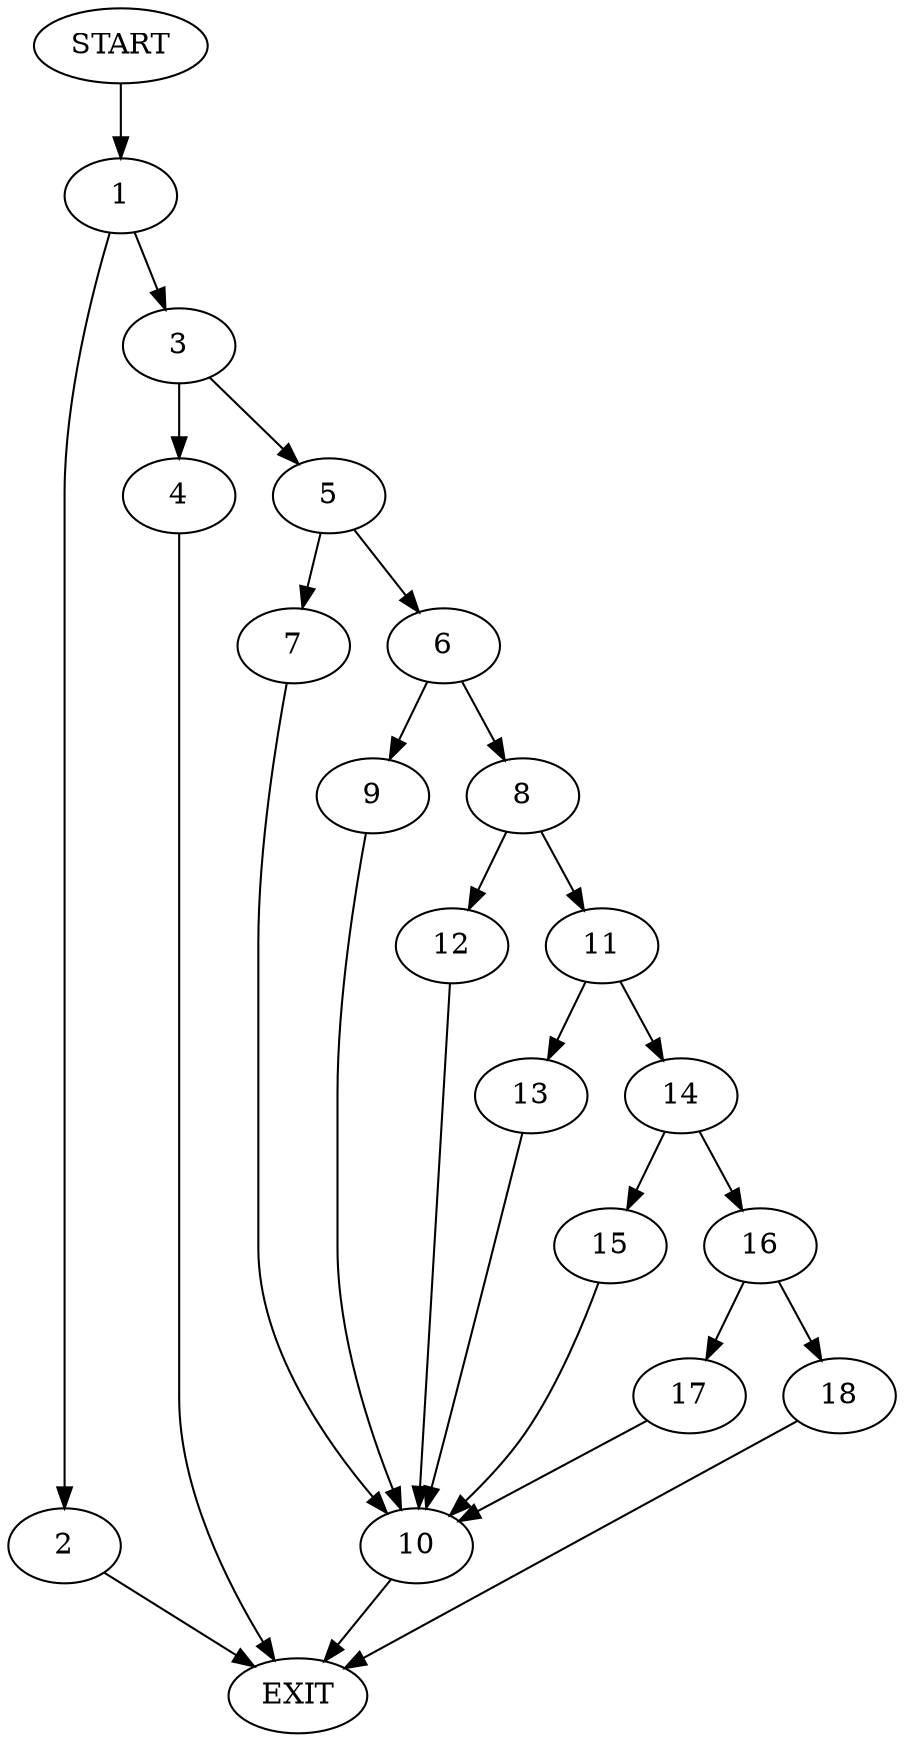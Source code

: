 digraph {
0 [label="START"]
19 [label="EXIT"]
0 -> 1
1 -> 2
1 -> 3
2 -> 19
3 -> 4
3 -> 5
4 -> 19
5 -> 6
5 -> 7
6 -> 8
6 -> 9
7 -> 10
10 -> 19
9 -> 10
8 -> 11
8 -> 12
12 -> 10
11 -> 13
11 -> 14
13 -> 10
14 -> 15
14 -> 16
15 -> 10
16 -> 17
16 -> 18
18 -> 19
17 -> 10
}
